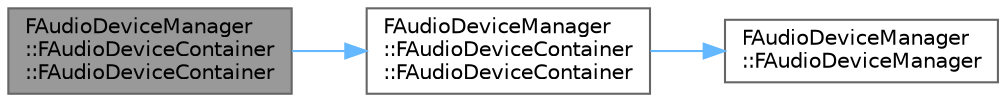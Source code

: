 digraph "FAudioDeviceManager::FAudioDeviceContainer::FAudioDeviceContainer"
{
 // INTERACTIVE_SVG=YES
 // LATEX_PDF_SIZE
  bgcolor="transparent";
  edge [fontname=Helvetica,fontsize=10,labelfontname=Helvetica,labelfontsize=10];
  node [fontname=Helvetica,fontsize=10,shape=box,height=0.2,width=0.4];
  rankdir="LR";
  Node1 [id="Node000001",label="FAudioDeviceManager\l::FAudioDeviceContainer\l::FAudioDeviceContainer",height=0.2,width=0.4,color="gray40", fillcolor="grey60", style="filled", fontcolor="black",tooltip=" "];
  Node1 -> Node2 [id="edge1_Node000001_Node000002",color="steelblue1",style="solid",tooltip=" "];
  Node2 [id="Node000002",label="FAudioDeviceManager\l::FAudioDeviceContainer\l::FAudioDeviceContainer",height=0.2,width=0.4,color="grey40", fillcolor="white", style="filled",URL="$dd/de3/structFAudioDeviceManager_1_1FAudioDeviceContainer.html#a828a2c41d5b0102c95b6bd84e44371b7",tooltip=" "];
  Node2 -> Node3 [id="edge2_Node000002_Node000003",color="steelblue1",style="solid",tooltip=" "];
  Node3 [id="Node000003",label="FAudioDeviceManager\l::FAudioDeviceManager",height=0.2,width=0.4,color="grey40", fillcolor="white", style="filled",URL="$d1/dd9/classFAudioDeviceManager.html#a7aad91a55b274e1e4b15c58fee60aa0c",tooltip="Constructor."];
}
